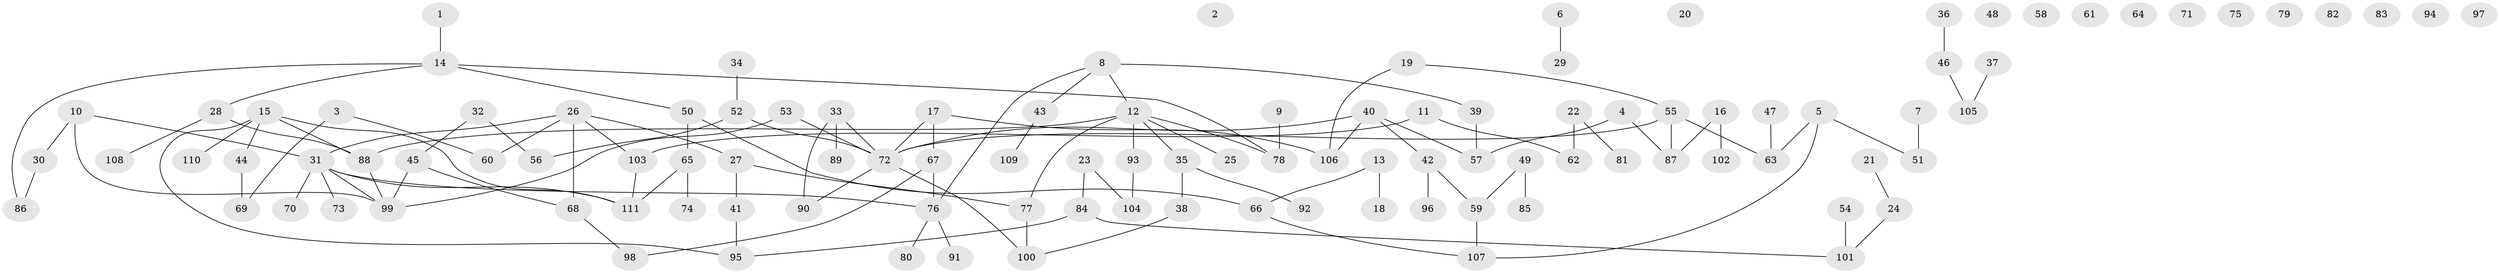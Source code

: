 // coarse degree distribution, {1: 0.29577464788732394, 0: 0.19718309859154928, 2: 0.14084507042253522, 4: 0.14084507042253522, 3: 0.1267605633802817, 7: 0.04225352112676056, 6: 0.014084507042253521, 9: 0.014084507042253521, 5: 0.028169014084507043}
// Generated by graph-tools (version 1.1) at 2025/41/03/06/25 10:41:22]
// undirected, 111 vertices, 119 edges
graph export_dot {
graph [start="1"]
  node [color=gray90,style=filled];
  1;
  2;
  3;
  4;
  5;
  6;
  7;
  8;
  9;
  10;
  11;
  12;
  13;
  14;
  15;
  16;
  17;
  18;
  19;
  20;
  21;
  22;
  23;
  24;
  25;
  26;
  27;
  28;
  29;
  30;
  31;
  32;
  33;
  34;
  35;
  36;
  37;
  38;
  39;
  40;
  41;
  42;
  43;
  44;
  45;
  46;
  47;
  48;
  49;
  50;
  51;
  52;
  53;
  54;
  55;
  56;
  57;
  58;
  59;
  60;
  61;
  62;
  63;
  64;
  65;
  66;
  67;
  68;
  69;
  70;
  71;
  72;
  73;
  74;
  75;
  76;
  77;
  78;
  79;
  80;
  81;
  82;
  83;
  84;
  85;
  86;
  87;
  88;
  89;
  90;
  91;
  92;
  93;
  94;
  95;
  96;
  97;
  98;
  99;
  100;
  101;
  102;
  103;
  104;
  105;
  106;
  107;
  108;
  109;
  110;
  111;
  1 -- 14;
  3 -- 60;
  3 -- 69;
  4 -- 57;
  4 -- 87;
  5 -- 51;
  5 -- 63;
  5 -- 107;
  6 -- 29;
  7 -- 51;
  8 -- 12;
  8 -- 39;
  8 -- 43;
  8 -- 76;
  9 -- 78;
  10 -- 30;
  10 -- 31;
  10 -- 99;
  11 -- 62;
  11 -- 103;
  12 -- 25;
  12 -- 35;
  12 -- 77;
  12 -- 78;
  12 -- 88;
  12 -- 93;
  13 -- 18;
  13 -- 66;
  14 -- 28;
  14 -- 50;
  14 -- 78;
  14 -- 86;
  15 -- 44;
  15 -- 88;
  15 -- 95;
  15 -- 110;
  15 -- 111;
  16 -- 87;
  16 -- 102;
  17 -- 67;
  17 -- 72;
  17 -- 106;
  19 -- 55;
  19 -- 106;
  21 -- 24;
  22 -- 62;
  22 -- 81;
  23 -- 84;
  23 -- 104;
  24 -- 101;
  26 -- 27;
  26 -- 31;
  26 -- 60;
  26 -- 68;
  26 -- 103;
  27 -- 41;
  27 -- 77;
  28 -- 88;
  28 -- 108;
  30 -- 86;
  31 -- 70;
  31 -- 73;
  31 -- 76;
  31 -- 99;
  31 -- 111;
  32 -- 45;
  32 -- 56;
  33 -- 72;
  33 -- 89;
  33 -- 90;
  34 -- 52;
  35 -- 38;
  35 -- 92;
  36 -- 46;
  37 -- 105;
  38 -- 100;
  39 -- 57;
  40 -- 42;
  40 -- 57;
  40 -- 72;
  40 -- 106;
  41 -- 95;
  42 -- 59;
  42 -- 96;
  43 -- 109;
  44 -- 69;
  45 -- 68;
  45 -- 99;
  46 -- 105;
  47 -- 63;
  49 -- 59;
  49 -- 85;
  50 -- 65;
  50 -- 66;
  52 -- 56;
  52 -- 72;
  53 -- 72;
  53 -- 99;
  54 -- 101;
  55 -- 63;
  55 -- 72;
  55 -- 87;
  59 -- 107;
  65 -- 74;
  65 -- 111;
  66 -- 107;
  67 -- 76;
  67 -- 98;
  68 -- 98;
  72 -- 90;
  72 -- 100;
  76 -- 80;
  76 -- 91;
  77 -- 100;
  84 -- 95;
  84 -- 101;
  88 -- 99;
  93 -- 104;
  103 -- 111;
}
